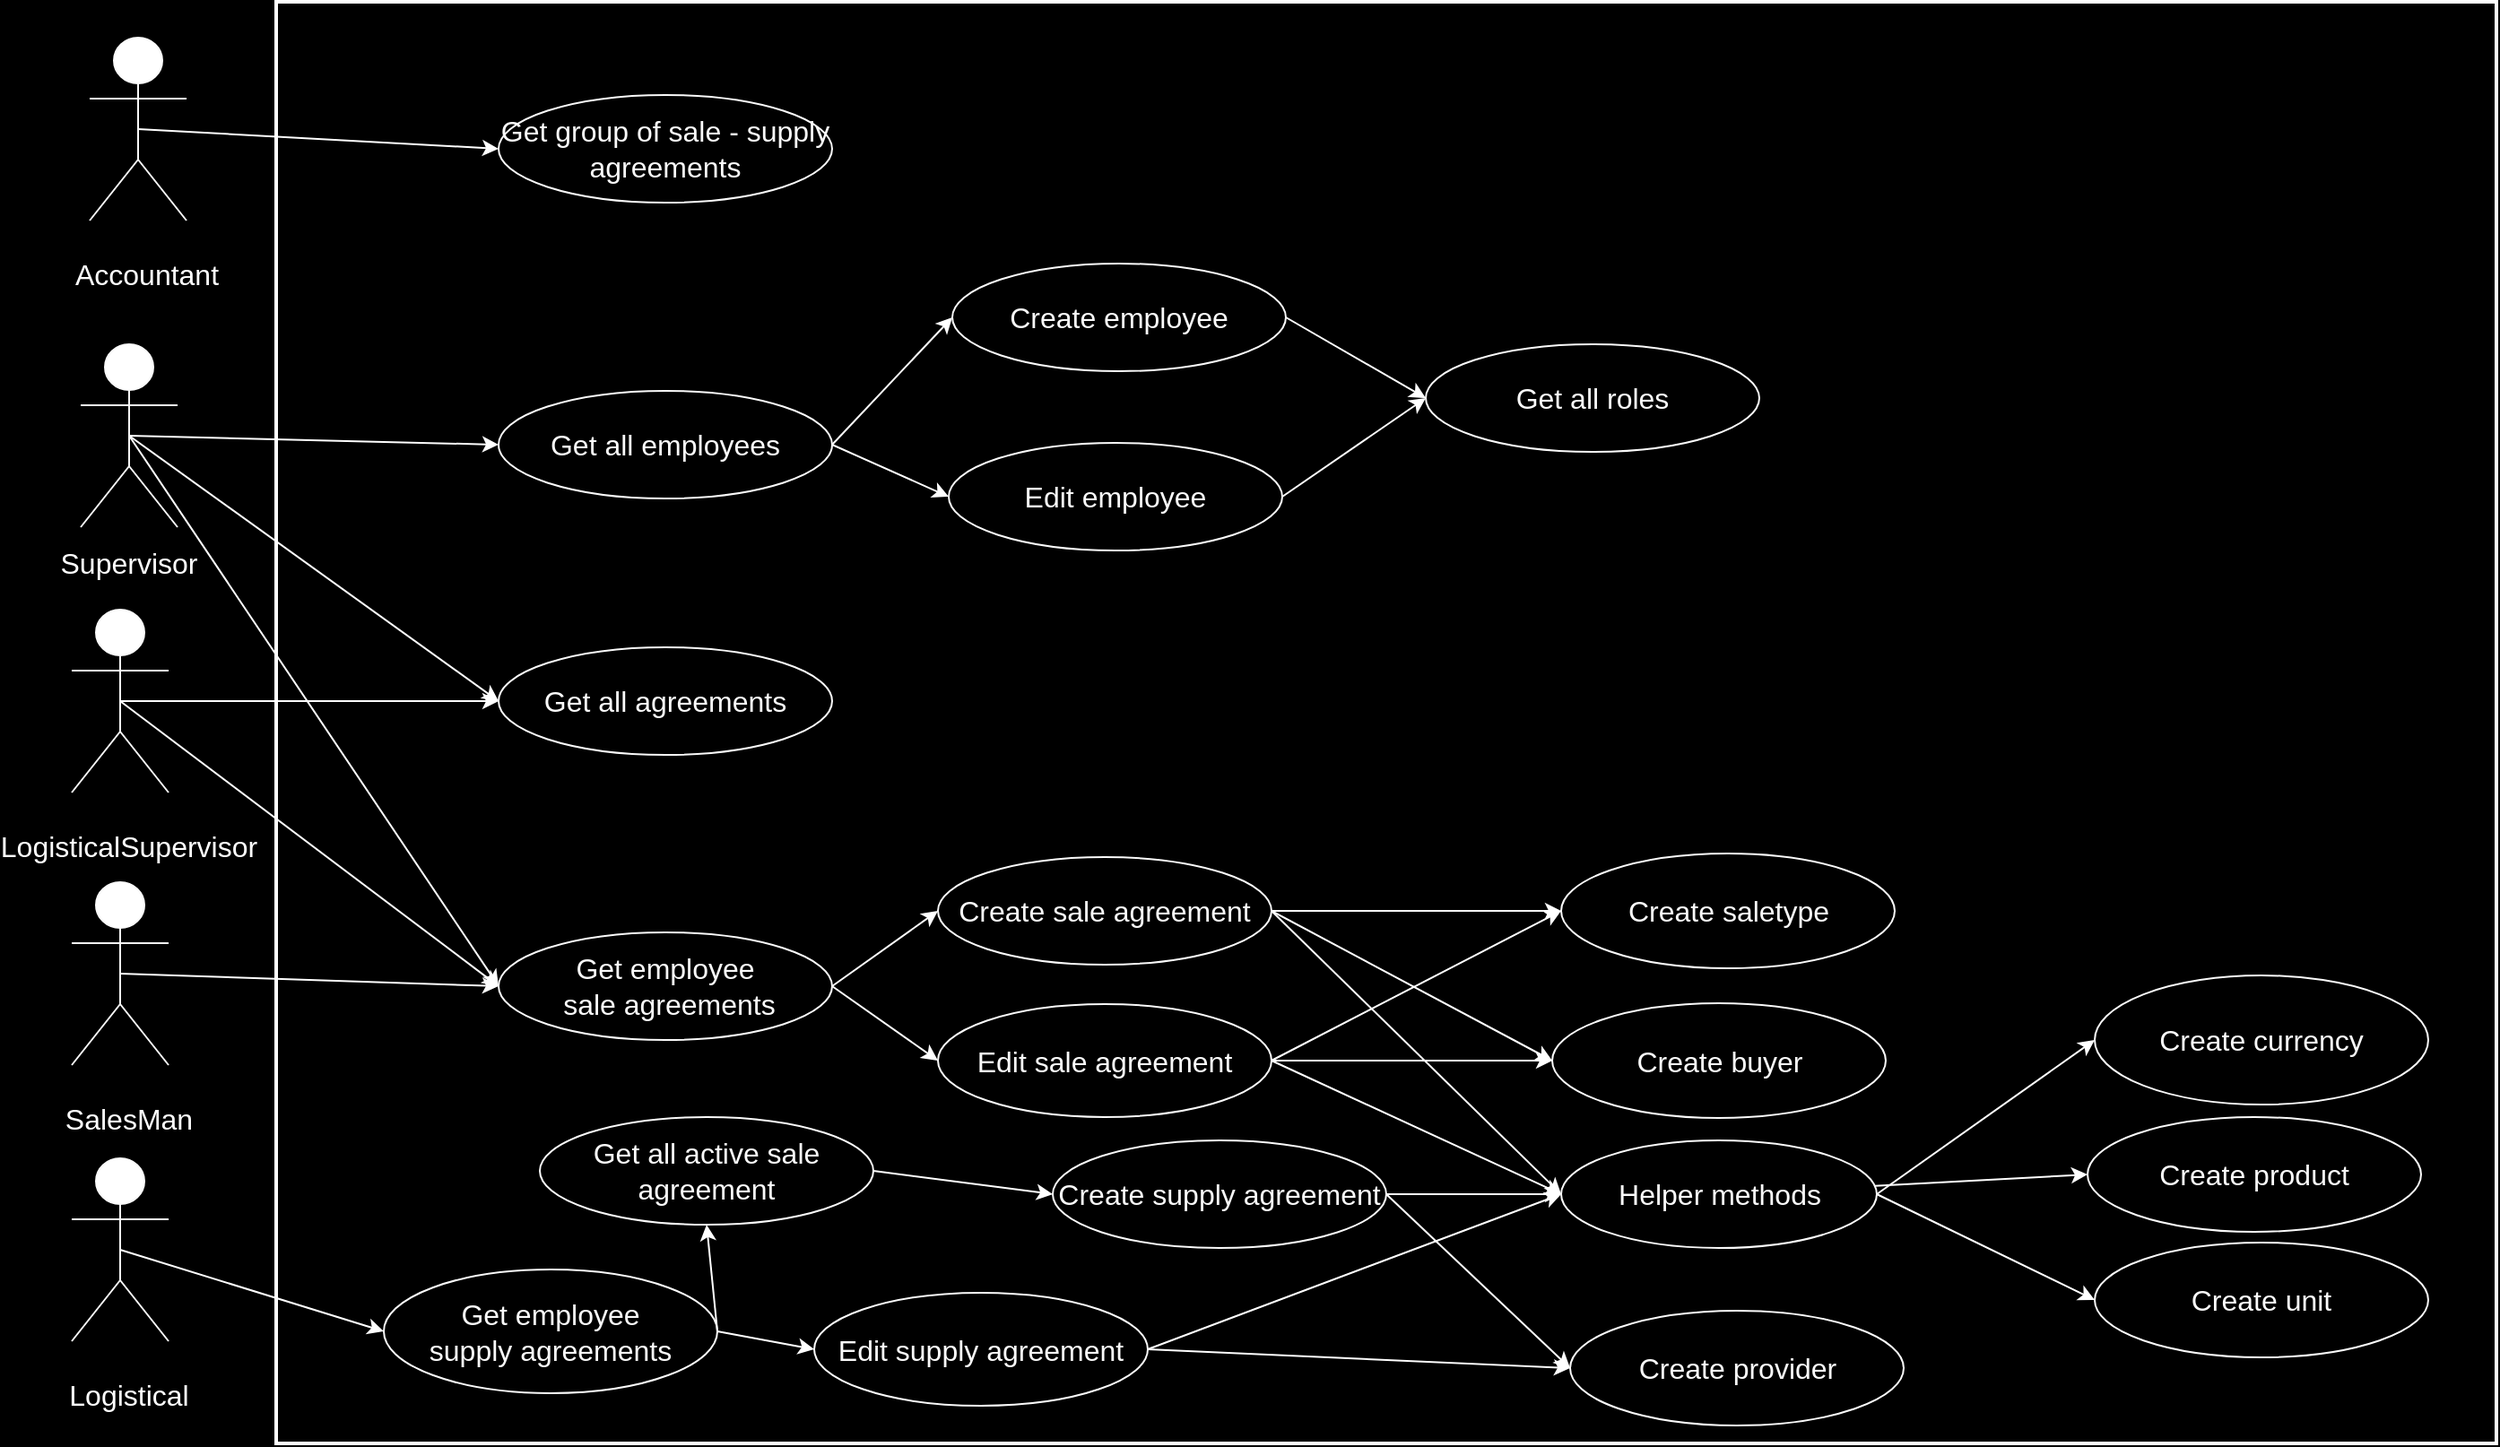 <mxfile version="23.1.5" type="device">
  <diagram name="Страница — 1" id="xJvbbVoPIL04P0teMrht">
    <mxGraphModel dx="2327" dy="1926" grid="0" gridSize="10" guides="1" tooltips="1" connect="1" arrows="1" fold="1" page="1" pageScale="1" pageWidth="827" pageHeight="1169" background="#000000" math="0" shadow="0">
      <root>
        <mxCell id="0" />
        <mxCell id="1" parent="0" />
        <mxCell id="fAuQlepYap5Bk5Slu7gm-83" value="" style="rounded=0;whiteSpace=wrap;html=1;strokeColor=#FFFFFF;strokeWidth=2;align=center;verticalAlign=middle;fontFamily=Helvetica;fontSize=12;fontColor=default;fillColor=none;" vertex="1" parent="1">
          <mxGeometry x="-77" y="-441" width="1238" height="804" as="geometry" />
        </mxCell>
        <mxCell id="fAuQlepYap5Bk5Slu7gm-80" style="edgeStyle=none;rounded=0;orthogonalLoop=1;jettySize=auto;html=1;exitX=0.5;exitY=0.5;exitDx=0;exitDy=0;exitPerimeter=0;entryX=0;entryY=0.5;entryDx=0;entryDy=0;strokeColor=#FFFFFF;align=center;verticalAlign=middle;fontFamily=Helvetica;fontSize=11;fontColor=default;labelBackgroundColor=default;endArrow=classic;" edge="1" parent="1" source="fAuQlepYap5Bk5Slu7gm-3" target="fAuQlepYap5Bk5Slu7gm-73">
          <mxGeometry relative="1" as="geometry" />
        </mxCell>
        <mxCell id="fAuQlepYap5Bk5Slu7gm-3" value="Actor" style="shape=umlActor;verticalLabelPosition=bottom;verticalAlign=top;html=1;outlineConnect=0;strokeColor=#FAFAFA;" vertex="1" parent="1">
          <mxGeometry x="-191" y="50" width="54" height="102" as="geometry" />
        </mxCell>
        <mxCell id="fAuQlepYap5Bk5Slu7gm-17" value="" style="rounded=0;orthogonalLoop=1;jettySize=auto;html=1;entryX=0;entryY=0.5;entryDx=0;entryDy=0;strokeColor=#FFFFFF;strokeWidth=1;fontColor=#FFFFFF;labelBackgroundColor=none;exitX=1;exitY=0.5;exitDx=0;exitDy=0;" edge="1" parent="1" source="fAuQlepYap5Bk5Slu7gm-5" target="fAuQlepYap5Bk5Slu7gm-11">
          <mxGeometry relative="1" as="geometry" />
        </mxCell>
        <mxCell id="fAuQlepYap5Bk5Slu7gm-20" style="rounded=0;orthogonalLoop=1;jettySize=auto;html=1;entryX=0;entryY=0.5;entryDx=0;entryDy=0;strokeColor=#FFFFFF;align=center;verticalAlign=middle;fontFamily=Helvetica;fontSize=11;fontColor=default;labelBackgroundColor=default;endArrow=classic;strokeWidth=1;" edge="1" parent="1" source="fAuQlepYap5Bk5Slu7gm-5" target="fAuQlepYap5Bk5Slu7gm-13">
          <mxGeometry relative="1" as="geometry" />
        </mxCell>
        <mxCell id="fAuQlepYap5Bk5Slu7gm-24" style="rounded=0;orthogonalLoop=1;jettySize=auto;html=1;exitX=1;exitY=0.5;exitDx=0;exitDy=0;entryX=0;entryY=0.5;entryDx=0;entryDy=0;strokeColor=#FFFFFF;align=center;verticalAlign=middle;fontFamily=Helvetica;fontSize=11;fontColor=default;labelBackgroundColor=default;endArrow=classic;strokeWidth=1;" edge="1" parent="1" source="fAuQlepYap5Bk5Slu7gm-5" target="fAuQlepYap5Bk5Slu7gm-15">
          <mxGeometry relative="1" as="geometry" />
        </mxCell>
        <mxCell id="fAuQlepYap5Bk5Slu7gm-5" value="Helper methods" style="ellipse;whiteSpace=wrap;html=1;fillColor=none;strokeColor=#FAFAFA;fontColor=#FAFAFA;fontSize=16;" vertex="1" parent="1">
          <mxGeometry x="639.5" y="194" width="176" height="60" as="geometry" />
        </mxCell>
        <mxCell id="fAuQlepYap5Bk5Slu7gm-7" value="" style="edgeStyle=orthogonalEdgeStyle;rounded=0;orthogonalLoop=1;jettySize=auto;html=1;strokeWidth=2;entryX=0;entryY=0.5;entryDx=0;entryDy=0;" edge="1" parent="1" source="fAuQlepYap5Bk5Slu7gm-6" target="fAuQlepYap5Bk5Slu7gm-5">
          <mxGeometry relative="1" as="geometry" />
        </mxCell>
        <mxCell id="fAuQlepYap5Bk5Slu7gm-27" style="rounded=0;orthogonalLoop=1;jettySize=auto;html=1;exitX=1;exitY=0.5;exitDx=0;exitDy=0;entryX=0;entryY=0.5;entryDx=0;entryDy=0;strokeColor=#FFFFFF;align=center;verticalAlign=middle;fontFamily=Helvetica;fontSize=11;fontColor=default;labelBackgroundColor=default;endArrow=classic;" edge="1" parent="1" source="fAuQlepYap5Bk5Slu7gm-6" target="fAuQlepYap5Bk5Slu7gm-5">
          <mxGeometry relative="1" as="geometry" />
        </mxCell>
        <mxCell id="fAuQlepYap5Bk5Slu7gm-46" style="edgeStyle=none;rounded=0;orthogonalLoop=1;jettySize=auto;html=1;exitX=1;exitY=0.5;exitDx=0;exitDy=0;entryX=0;entryY=0.5;entryDx=0;entryDy=0;strokeColor=#FFFFFF;align=center;verticalAlign=middle;fontFamily=Helvetica;fontSize=11;fontColor=default;labelBackgroundColor=default;endArrow=classic;" edge="1" parent="1" source="fAuQlepYap5Bk5Slu7gm-6" target="fAuQlepYap5Bk5Slu7gm-12">
          <mxGeometry relative="1" as="geometry" />
        </mxCell>
        <mxCell id="fAuQlepYap5Bk5Slu7gm-52" style="edgeStyle=none;rounded=0;orthogonalLoop=1;jettySize=auto;html=1;exitX=1;exitY=0.5;exitDx=0;exitDy=0;entryX=0;entryY=0.5;entryDx=0;entryDy=0;strokeColor=#FFFFFF;align=center;verticalAlign=middle;fontFamily=Helvetica;fontSize=11;fontColor=default;labelBackgroundColor=default;endArrow=classic;" edge="1" parent="1" source="fAuQlepYap5Bk5Slu7gm-6" target="fAuQlepYap5Bk5Slu7gm-14">
          <mxGeometry relative="1" as="geometry" />
        </mxCell>
        <mxCell id="fAuQlepYap5Bk5Slu7gm-6" value="Edit sale agreement" style="ellipse;whiteSpace=wrap;html=1;fillColor=none;strokeColor=#FAFAFA;fontColor=#FAFAFA;fontSize=16;" vertex="1" parent="1">
          <mxGeometry x="292" y="118" width="186" height="63" as="geometry" />
        </mxCell>
        <mxCell id="fAuQlepYap5Bk5Slu7gm-11" value="Create currency" style="ellipse;whiteSpace=wrap;html=1;fillColor=none;strokeColor=#FAFAFA;fontColor=#FAFAFA;fontSize=16;" vertex="1" parent="1">
          <mxGeometry x="937" y="102" width="186" height="72" as="geometry" />
        </mxCell>
        <mxCell id="fAuQlepYap5Bk5Slu7gm-12" value="Create buyer" style="ellipse;whiteSpace=wrap;html=1;fillColor=none;strokeColor=#FAFAFA;fontColor=#FAFAFA;fontSize=16;" vertex="1" parent="1">
          <mxGeometry x="634.5" y="117.5" width="186" height="64" as="geometry" />
        </mxCell>
        <mxCell id="fAuQlepYap5Bk5Slu7gm-13" value="Create product" style="ellipse;whiteSpace=wrap;html=1;fillColor=none;strokeColor=#FAFAFA;fontColor=#FAFAFA;fontSize=16;" vertex="1" parent="1">
          <mxGeometry x="933" y="181" width="186" height="64" as="geometry" />
        </mxCell>
        <mxCell id="fAuQlepYap5Bk5Slu7gm-14" value="Create saletype" style="ellipse;whiteSpace=wrap;html=1;fillColor=none;strokeColor=#FAFAFA;fontColor=#FAFAFA;fontSize=16;" vertex="1" parent="1">
          <mxGeometry x="639.5" y="34" width="186" height="64" as="geometry" />
        </mxCell>
        <mxCell id="fAuQlepYap5Bk5Slu7gm-15" value="Create unit" style="ellipse;whiteSpace=wrap;html=1;fillColor=none;strokeColor=#FAFAFA;fontColor=#FAFAFA;fontSize=16;" vertex="1" parent="1">
          <mxGeometry x="937" y="251" width="186" height="64" as="geometry" />
        </mxCell>
        <mxCell id="fAuQlepYap5Bk5Slu7gm-28" style="rounded=0;orthogonalLoop=1;jettySize=auto;html=1;exitX=1;exitY=0.5;exitDx=0;exitDy=0;strokeColor=#FFFFFF;align=center;verticalAlign=middle;fontFamily=Helvetica;fontSize=11;fontColor=default;labelBackgroundColor=default;endArrow=classic;entryX=0;entryY=0.5;entryDx=0;entryDy=0;" edge="1" parent="1" source="fAuQlepYap5Bk5Slu7gm-26" target="fAuQlepYap5Bk5Slu7gm-5">
          <mxGeometry relative="1" as="geometry">
            <mxPoint x="630.0" y="216.667" as="targetPoint" />
            <mxPoint x="414.0" y="152" as="sourcePoint" />
          </mxGeometry>
        </mxCell>
        <mxCell id="fAuQlepYap5Bk5Slu7gm-47" style="edgeStyle=none;rounded=0;orthogonalLoop=1;jettySize=auto;html=1;exitX=1;exitY=0.5;exitDx=0;exitDy=0;entryX=0;entryY=0.5;entryDx=0;entryDy=0;strokeColor=#FFFFFF;align=center;verticalAlign=middle;fontFamily=Helvetica;fontSize=11;fontColor=default;labelBackgroundColor=default;endArrow=classic;" edge="1" parent="1" source="fAuQlepYap5Bk5Slu7gm-26" target="fAuQlepYap5Bk5Slu7gm-14">
          <mxGeometry relative="1" as="geometry" />
        </mxCell>
        <mxCell id="fAuQlepYap5Bk5Slu7gm-53" style="edgeStyle=none;rounded=0;orthogonalLoop=1;jettySize=auto;html=1;exitX=1;exitY=0.5;exitDx=0;exitDy=0;entryX=0;entryY=0.5;entryDx=0;entryDy=0;strokeColor=#FFFFFF;align=center;verticalAlign=middle;fontFamily=Helvetica;fontSize=11;fontColor=default;labelBackgroundColor=default;endArrow=classic;" edge="1" parent="1" source="fAuQlepYap5Bk5Slu7gm-26" target="fAuQlepYap5Bk5Slu7gm-12">
          <mxGeometry relative="1" as="geometry" />
        </mxCell>
        <mxCell id="fAuQlepYap5Bk5Slu7gm-26" value="Create sale agreement" style="ellipse;whiteSpace=wrap;html=1;fillColor=none;strokeColor=#FAFAFA;fontColor=#FAFAFA;fontSize=16;" vertex="1" parent="1">
          <mxGeometry x="292" y="36" width="186" height="60" as="geometry" />
        </mxCell>
        <mxCell id="fAuQlepYap5Bk5Slu7gm-29" value="&lt;font style=&quot;font-size: 16px;&quot;&gt;SalesMan&lt;br&gt;&lt;/font&gt;" style="text;html=1;align=center;verticalAlign=middle;whiteSpace=wrap;rounded=0;fontFamily=Helvetica;fontSize=11;fontColor=#FFFFFF;labelBackgroundColor=none;" vertex="1" parent="1">
          <mxGeometry x="-201" y="167" width="84" height="30" as="geometry" />
        </mxCell>
        <mxCell id="fAuQlepYap5Bk5Slu7gm-79" style="edgeStyle=none;rounded=0;orthogonalLoop=1;jettySize=auto;html=1;exitX=0.5;exitY=0.5;exitDx=0;exitDy=0;exitPerimeter=0;entryX=0;entryY=0.5;entryDx=0;entryDy=0;strokeColor=#FFFFFF;align=center;verticalAlign=middle;fontFamily=Helvetica;fontSize=11;fontColor=default;labelBackgroundColor=default;endArrow=classic;" edge="1" parent="1" source="fAuQlepYap5Bk5Slu7gm-30" target="fAuQlepYap5Bk5Slu7gm-74">
          <mxGeometry relative="1" as="geometry" />
        </mxCell>
        <mxCell id="fAuQlepYap5Bk5Slu7gm-30" value="Actor" style="shape=umlActor;verticalLabelPosition=bottom;verticalAlign=top;html=1;outlineConnect=0;strokeColor=#FAFAFA;" vertex="1" parent="1">
          <mxGeometry x="-191" y="204" width="54" height="102" as="geometry" />
        </mxCell>
        <mxCell id="fAuQlepYap5Bk5Slu7gm-31" value="&lt;font style=&quot;font-size: 16px;&quot;&gt;Logistical&lt;br&gt;&lt;/font&gt;" style="text;html=1;align=center;verticalAlign=middle;whiteSpace=wrap;rounded=0;fontFamily=Helvetica;fontSize=11;fontColor=#FFFFFF;labelBackgroundColor=none;" vertex="1" parent="1">
          <mxGeometry x="-201" y="321" width="84" height="30" as="geometry" />
        </mxCell>
        <mxCell id="fAuQlepYap5Bk5Slu7gm-82" style="edgeStyle=none;rounded=0;orthogonalLoop=1;jettySize=auto;html=1;exitX=0.5;exitY=0.5;exitDx=0;exitDy=0;exitPerimeter=0;entryX=0;entryY=0.5;entryDx=0;entryDy=0;strokeColor=#FFFFFF;align=center;verticalAlign=middle;fontFamily=Helvetica;fontSize=11;fontColor=default;labelBackgroundColor=default;endArrow=classic;" edge="1" parent="1" source="fAuQlepYap5Bk5Slu7gm-33" target="fAuQlepYap5Bk5Slu7gm-73">
          <mxGeometry relative="1" as="geometry" />
        </mxCell>
        <mxCell id="fAuQlepYap5Bk5Slu7gm-88" style="edgeStyle=none;rounded=0;orthogonalLoop=1;jettySize=auto;html=1;exitX=0.5;exitY=0.5;exitDx=0;exitDy=0;exitPerimeter=0;entryX=0;entryY=0.5;entryDx=0;entryDy=0;strokeColor=#FFFFFF;align=center;verticalAlign=middle;fontFamily=Helvetica;fontSize=12;fontColor=default;labelBackgroundColor=default;endArrow=classic;" edge="1" parent="1" source="fAuQlepYap5Bk5Slu7gm-33" target="fAuQlepYap5Bk5Slu7gm-85">
          <mxGeometry relative="1" as="geometry" />
        </mxCell>
        <mxCell id="fAuQlepYap5Bk5Slu7gm-33" value="Actor" style="shape=umlActor;verticalLabelPosition=bottom;verticalAlign=top;html=1;outlineConnect=0;strokeColor=#FAFAFA;" vertex="1" parent="1">
          <mxGeometry x="-191" y="-102" width="54" height="102" as="geometry" />
        </mxCell>
        <mxCell id="fAuQlepYap5Bk5Slu7gm-34" value="&lt;font style=&quot;font-size: 16px;&quot;&gt;LogisticalSupervisor&lt;br&gt;&lt;/font&gt;" style="text;html=1;align=center;verticalAlign=middle;whiteSpace=wrap;rounded=0;fontFamily=Helvetica;fontSize=11;fontColor=#FFFFFF;labelBackgroundColor=none;" vertex="1" parent="1">
          <mxGeometry x="-201" y="15" width="84" height="30" as="geometry" />
        </mxCell>
        <mxCell id="fAuQlepYap5Bk5Slu7gm-90" style="edgeStyle=none;rounded=0;orthogonalLoop=1;jettySize=auto;html=1;exitX=0.5;exitY=0.5;exitDx=0;exitDy=0;exitPerimeter=0;entryX=0;entryY=0.5;entryDx=0;entryDy=0;strokeColor=#FFFFFF;align=center;verticalAlign=middle;fontFamily=Helvetica;fontSize=12;fontColor=default;labelBackgroundColor=default;endArrow=classic;" edge="1" parent="1" source="fAuQlepYap5Bk5Slu7gm-36" target="fAuQlepYap5Bk5Slu7gm-89">
          <mxGeometry relative="1" as="geometry" />
        </mxCell>
        <mxCell id="fAuQlepYap5Bk5Slu7gm-36" value="Actor" style="shape=umlActor;verticalLabelPosition=bottom;verticalAlign=top;html=1;outlineConnect=0;strokeColor=#FAFAFA;" vertex="1" parent="1">
          <mxGeometry x="-181" y="-421" width="54" height="102" as="geometry" />
        </mxCell>
        <mxCell id="fAuQlepYap5Bk5Slu7gm-37" value="&lt;font style=&quot;font-size: 16px;&quot;&gt;Accountant&lt;br&gt;&lt;/font&gt;" style="text;html=1;align=center;verticalAlign=middle;whiteSpace=wrap;rounded=0;fontFamily=Helvetica;fontSize=11;fontColor=#FFFFFF;labelBackgroundColor=none;" vertex="1" parent="1">
          <mxGeometry x="-191" y="-304" width="84" height="30" as="geometry" />
        </mxCell>
        <mxCell id="fAuQlepYap5Bk5Slu7gm-45" style="edgeStyle=none;rounded=0;orthogonalLoop=1;jettySize=auto;html=1;exitX=1;exitY=0.5;exitDx=0;exitDy=0;strokeColor=#FFFFFF;align=center;verticalAlign=middle;fontFamily=Helvetica;fontSize=11;fontColor=default;labelBackgroundColor=default;endArrow=classic;entryX=0;entryY=0.5;entryDx=0;entryDy=0;" edge="1" parent="1" source="fAuQlepYap5Bk5Slu7gm-40" target="fAuQlepYap5Bk5Slu7gm-5">
          <mxGeometry relative="1" as="geometry">
            <mxPoint x="660.0" y="212.6" as="targetPoint" />
          </mxGeometry>
        </mxCell>
        <mxCell id="fAuQlepYap5Bk5Slu7gm-54" style="edgeStyle=none;rounded=0;orthogonalLoop=1;jettySize=auto;html=1;exitX=1;exitY=0.5;exitDx=0;exitDy=0;entryX=0;entryY=0.5;entryDx=0;entryDy=0;strokeColor=#FFFFFF;align=center;verticalAlign=middle;fontFamily=Helvetica;fontSize=11;fontColor=default;labelBackgroundColor=default;endArrow=classic;" edge="1" parent="1" source="fAuQlepYap5Bk5Slu7gm-40" target="fAuQlepYap5Bk5Slu7gm-48">
          <mxGeometry relative="1" as="geometry" />
        </mxCell>
        <mxCell id="fAuQlepYap5Bk5Slu7gm-40" value="Edit supply agreement" style="ellipse;whiteSpace=wrap;html=1;fillColor=none;strokeColor=#FAFAFA;fontColor=#FAFAFA;fontSize=16;" vertex="1" parent="1">
          <mxGeometry x="223" y="279" width="186" height="63" as="geometry" />
        </mxCell>
        <mxCell id="fAuQlepYap5Bk5Slu7gm-44" style="edgeStyle=none;rounded=0;orthogonalLoop=1;jettySize=auto;html=1;exitX=1;exitY=0.5;exitDx=0;exitDy=0;entryX=0;entryY=0.5;entryDx=0;entryDy=0;strokeColor=#FFFFFF;align=center;verticalAlign=middle;fontFamily=Helvetica;fontSize=11;fontColor=default;labelBackgroundColor=default;endArrow=classic;" edge="1" parent="1" source="fAuQlepYap5Bk5Slu7gm-41" target="fAuQlepYap5Bk5Slu7gm-5">
          <mxGeometry relative="1" as="geometry" />
        </mxCell>
        <mxCell id="fAuQlepYap5Bk5Slu7gm-50" style="edgeStyle=none;rounded=0;orthogonalLoop=1;jettySize=auto;html=1;exitX=1;exitY=0.5;exitDx=0;exitDy=0;entryX=0;entryY=0.5;entryDx=0;entryDy=0;strokeColor=#FFFFFF;align=center;verticalAlign=middle;fontFamily=Helvetica;fontSize=11;fontColor=default;labelBackgroundColor=default;endArrow=classic;" edge="1" parent="1" source="fAuQlepYap5Bk5Slu7gm-41" target="fAuQlepYap5Bk5Slu7gm-48">
          <mxGeometry relative="1" as="geometry" />
        </mxCell>
        <mxCell id="fAuQlepYap5Bk5Slu7gm-41" value="Create supply&amp;nbsp;agreement" style="ellipse;whiteSpace=wrap;html=1;fillColor=none;strokeColor=#FAFAFA;fontColor=#FAFAFA;fontSize=16;" vertex="1" parent="1">
          <mxGeometry x="356" y="194" width="186" height="60" as="geometry" />
        </mxCell>
        <mxCell id="fAuQlepYap5Bk5Slu7gm-48" value="Create provider" style="ellipse;whiteSpace=wrap;html=1;fillColor=none;strokeColor=#FAFAFA;fontColor=#FAFAFA;fontSize=16;" vertex="1" parent="1">
          <mxGeometry x="644.5" y="289" width="186" height="64" as="geometry" />
        </mxCell>
        <mxCell id="fAuQlepYap5Bk5Slu7gm-81" style="edgeStyle=none;rounded=0;orthogonalLoop=1;jettySize=auto;html=1;exitX=0.5;exitY=0.5;exitDx=0;exitDy=0;exitPerimeter=0;entryX=0;entryY=0.5;entryDx=0;entryDy=0;strokeColor=#FFFFFF;align=center;verticalAlign=middle;fontFamily=Helvetica;fontSize=11;fontColor=default;labelBackgroundColor=default;endArrow=classic;" edge="1" parent="1" source="fAuQlepYap5Bk5Slu7gm-68" target="fAuQlepYap5Bk5Slu7gm-73">
          <mxGeometry relative="1" as="geometry" />
        </mxCell>
        <mxCell id="fAuQlepYap5Bk5Slu7gm-86" style="edgeStyle=none;rounded=0;orthogonalLoop=1;jettySize=auto;html=1;exitX=0.5;exitY=0.5;exitDx=0;exitDy=0;exitPerimeter=0;entryX=0;entryY=0.5;entryDx=0;entryDy=0;strokeColor=#FFFFFF;align=center;verticalAlign=middle;fontFamily=Helvetica;fontSize=12;fontColor=default;labelBackgroundColor=default;endArrow=classic;" edge="1" parent="1" source="fAuQlepYap5Bk5Slu7gm-68" target="fAuQlepYap5Bk5Slu7gm-85">
          <mxGeometry relative="1" as="geometry" />
        </mxCell>
        <mxCell id="fAuQlepYap5Bk5Slu7gm-93" style="edgeStyle=none;rounded=0;orthogonalLoop=1;jettySize=auto;html=1;exitX=0.5;exitY=0.5;exitDx=0;exitDy=0;exitPerimeter=0;entryX=0;entryY=0.5;entryDx=0;entryDy=0;strokeColor=#FFFFFF;align=center;verticalAlign=middle;fontFamily=Helvetica;fontSize=12;fontColor=default;labelBackgroundColor=default;endArrow=classic;" edge="1" parent="1" source="fAuQlepYap5Bk5Slu7gm-68" target="fAuQlepYap5Bk5Slu7gm-91">
          <mxGeometry relative="1" as="geometry" />
        </mxCell>
        <mxCell id="fAuQlepYap5Bk5Slu7gm-68" value="Actor" style="shape=umlActor;verticalLabelPosition=bottom;verticalAlign=top;html=1;outlineConnect=0;strokeColor=#FAFAFA;" vertex="1" parent="1">
          <mxGeometry x="-186" y="-250" width="54" height="102" as="geometry" />
        </mxCell>
        <mxCell id="fAuQlepYap5Bk5Slu7gm-69" value="&lt;font style=&quot;font-size: 16px;&quot;&gt;Supervisor&lt;br&gt;&lt;/font&gt;" style="text;html=1;align=center;verticalAlign=middle;whiteSpace=wrap;rounded=0;fontFamily=Helvetica;fontSize=11;fontColor=#FFFFFF;labelBackgroundColor=none;" vertex="1" parent="1">
          <mxGeometry x="-201" y="-143" width="84" height="30" as="geometry" />
        </mxCell>
        <mxCell id="fAuQlepYap5Bk5Slu7gm-75" style="edgeStyle=none;rounded=0;orthogonalLoop=1;jettySize=auto;html=1;exitX=1;exitY=0.5;exitDx=0;exitDy=0;entryX=0;entryY=0.5;entryDx=0;entryDy=0;strokeColor=#FFFFFF;align=center;verticalAlign=middle;fontFamily=Helvetica;fontSize=11;fontColor=default;labelBackgroundColor=default;endArrow=classic;" edge="1" parent="1" source="fAuQlepYap5Bk5Slu7gm-73" target="fAuQlepYap5Bk5Slu7gm-26">
          <mxGeometry relative="1" as="geometry" />
        </mxCell>
        <mxCell id="fAuQlepYap5Bk5Slu7gm-76" style="edgeStyle=none;rounded=0;orthogonalLoop=1;jettySize=auto;html=1;exitX=1;exitY=0.5;exitDx=0;exitDy=0;entryX=0;entryY=0.5;entryDx=0;entryDy=0;strokeColor=#FFFFFF;align=center;verticalAlign=middle;fontFamily=Helvetica;fontSize=11;fontColor=default;labelBackgroundColor=default;endArrow=classic;" edge="1" parent="1" source="fAuQlepYap5Bk5Slu7gm-73" target="fAuQlepYap5Bk5Slu7gm-6">
          <mxGeometry relative="1" as="geometry" />
        </mxCell>
        <mxCell id="fAuQlepYap5Bk5Slu7gm-73" value="Get employee&lt;br&gt;&amp;nbsp;sale agreements" style="ellipse;whiteSpace=wrap;html=1;fillColor=none;strokeColor=#FAFAFA;fontColor=#FAFAFA;fontSize=16;" vertex="1" parent="1">
          <mxGeometry x="47" y="78" width="186" height="60" as="geometry" />
        </mxCell>
        <mxCell id="fAuQlepYap5Bk5Slu7gm-78" style="edgeStyle=none;rounded=0;orthogonalLoop=1;jettySize=auto;html=1;exitX=1;exitY=0.5;exitDx=0;exitDy=0;entryX=0;entryY=0.5;entryDx=0;entryDy=0;strokeColor=#FFFFFF;align=center;verticalAlign=middle;fontFamily=Helvetica;fontSize=11;fontColor=default;labelBackgroundColor=default;endArrow=classic;" edge="1" parent="1" source="fAuQlepYap5Bk5Slu7gm-74" target="fAuQlepYap5Bk5Slu7gm-40">
          <mxGeometry relative="1" as="geometry" />
        </mxCell>
        <mxCell id="fAuQlepYap5Bk5Slu7gm-109" style="edgeStyle=none;rounded=0;orthogonalLoop=1;jettySize=auto;html=1;exitX=1;exitY=0.5;exitDx=0;exitDy=0;entryX=0.5;entryY=1;entryDx=0;entryDy=0;strokeColor=#FFFFFF;align=center;verticalAlign=middle;fontFamily=Helvetica;fontSize=12;fontColor=default;labelBackgroundColor=default;endArrow=classic;" edge="1" parent="1" source="fAuQlepYap5Bk5Slu7gm-74" target="fAuQlepYap5Bk5Slu7gm-103">
          <mxGeometry relative="1" as="geometry" />
        </mxCell>
        <mxCell id="fAuQlepYap5Bk5Slu7gm-74" value="Get employee supply&amp;nbsp;agreements" style="ellipse;whiteSpace=wrap;html=1;fillColor=none;strokeColor=#FAFAFA;fontColor=#FAFAFA;fontSize=16;" vertex="1" parent="1">
          <mxGeometry x="-17" y="266" width="186" height="69" as="geometry" />
        </mxCell>
        <mxCell id="fAuQlepYap5Bk5Slu7gm-85" value="Get all agreements" style="ellipse;whiteSpace=wrap;html=1;fillColor=none;strokeColor=#FAFAFA;fontColor=#FAFAFA;fontSize=16;" vertex="1" parent="1">
          <mxGeometry x="47" y="-81" width="186" height="60" as="geometry" />
        </mxCell>
        <mxCell id="fAuQlepYap5Bk5Slu7gm-89" value="Get group of sale - supply agreements" style="ellipse;whiteSpace=wrap;html=1;fillColor=none;strokeColor=#FAFAFA;fontColor=#FAFAFA;fontSize=16;" vertex="1" parent="1">
          <mxGeometry x="47" y="-389" width="186" height="60" as="geometry" />
        </mxCell>
        <mxCell id="fAuQlepYap5Bk5Slu7gm-96" style="edgeStyle=none;rounded=0;orthogonalLoop=1;jettySize=auto;html=1;exitX=1;exitY=0.5;exitDx=0;exitDy=0;entryX=0;entryY=0.5;entryDx=0;entryDy=0;strokeColor=#FFFFFF;align=center;verticalAlign=middle;fontFamily=Helvetica;fontSize=12;fontColor=default;labelBackgroundColor=default;endArrow=classic;" edge="1" parent="1" source="fAuQlepYap5Bk5Slu7gm-91" target="fAuQlepYap5Bk5Slu7gm-92">
          <mxGeometry relative="1" as="geometry" />
        </mxCell>
        <mxCell id="fAuQlepYap5Bk5Slu7gm-97" style="edgeStyle=none;rounded=0;orthogonalLoop=1;jettySize=auto;html=1;exitX=1;exitY=0.5;exitDx=0;exitDy=0;entryX=0;entryY=0.5;entryDx=0;entryDy=0;strokeColor=#FFFFFF;align=center;verticalAlign=middle;fontFamily=Helvetica;fontSize=12;fontColor=default;labelBackgroundColor=default;endArrow=classic;" edge="1" parent="1" source="fAuQlepYap5Bk5Slu7gm-91" target="fAuQlepYap5Bk5Slu7gm-95">
          <mxGeometry relative="1" as="geometry" />
        </mxCell>
        <mxCell id="fAuQlepYap5Bk5Slu7gm-91" value="Get all employees" style="ellipse;whiteSpace=wrap;html=1;fillColor=none;strokeColor=#FAFAFA;fontColor=#FAFAFA;fontSize=16;" vertex="1" parent="1">
          <mxGeometry x="47" y="-224" width="186" height="60" as="geometry" />
        </mxCell>
        <mxCell id="fAuQlepYap5Bk5Slu7gm-100" style="edgeStyle=none;rounded=0;orthogonalLoop=1;jettySize=auto;html=1;exitX=1;exitY=0.5;exitDx=0;exitDy=0;entryX=0;entryY=0.5;entryDx=0;entryDy=0;strokeColor=#FFFFFF;align=center;verticalAlign=middle;fontFamily=Helvetica;fontSize=12;fontColor=default;labelBackgroundColor=default;endArrow=classic;" edge="1" parent="1" source="fAuQlepYap5Bk5Slu7gm-92" target="fAuQlepYap5Bk5Slu7gm-98">
          <mxGeometry relative="1" as="geometry" />
        </mxCell>
        <mxCell id="fAuQlepYap5Bk5Slu7gm-92" value="Create employee" style="ellipse;whiteSpace=wrap;html=1;fillColor=none;strokeColor=#FAFAFA;fontColor=#FAFAFA;fontSize=16;" vertex="1" parent="1">
          <mxGeometry x="300" y="-295" width="186" height="60" as="geometry" />
        </mxCell>
        <mxCell id="fAuQlepYap5Bk5Slu7gm-102" style="edgeStyle=none;rounded=0;orthogonalLoop=1;jettySize=auto;html=1;exitX=1;exitY=0.5;exitDx=0;exitDy=0;entryX=0;entryY=0.5;entryDx=0;entryDy=0;strokeColor=#FFFFFF;align=center;verticalAlign=middle;fontFamily=Helvetica;fontSize=12;fontColor=default;labelBackgroundColor=default;endArrow=classic;" edge="1" parent="1" source="fAuQlepYap5Bk5Slu7gm-95" target="fAuQlepYap5Bk5Slu7gm-98">
          <mxGeometry relative="1" as="geometry" />
        </mxCell>
        <mxCell id="fAuQlepYap5Bk5Slu7gm-95" value="Edit employee" style="ellipse;whiteSpace=wrap;html=1;fillColor=none;strokeColor=#FAFAFA;fontColor=#FAFAFA;fontSize=16;" vertex="1" parent="1">
          <mxGeometry x="298" y="-195" width="186" height="60" as="geometry" />
        </mxCell>
        <mxCell id="fAuQlepYap5Bk5Slu7gm-98" value="Get all roles" style="ellipse;whiteSpace=wrap;html=1;fillColor=none;strokeColor=#FAFAFA;fontColor=#FAFAFA;fontSize=16;" vertex="1" parent="1">
          <mxGeometry x="564" y="-250" width="186" height="60" as="geometry" />
        </mxCell>
        <mxCell id="fAuQlepYap5Bk5Slu7gm-107" style="edgeStyle=none;rounded=0;orthogonalLoop=1;jettySize=auto;html=1;exitX=1;exitY=0.5;exitDx=0;exitDy=0;entryX=0;entryY=0.5;entryDx=0;entryDy=0;strokeColor=#FFFFFF;align=center;verticalAlign=middle;fontFamily=Helvetica;fontSize=12;fontColor=default;labelBackgroundColor=default;endArrow=classic;" edge="1" parent="1" source="fAuQlepYap5Bk5Slu7gm-103" target="fAuQlepYap5Bk5Slu7gm-41">
          <mxGeometry relative="1" as="geometry" />
        </mxCell>
        <mxCell id="fAuQlepYap5Bk5Slu7gm-103" value="Get all active sale agreement" style="ellipse;whiteSpace=wrap;html=1;fillColor=none;strokeColor=#FAFAFA;fontColor=#FAFAFA;fontSize=16;" vertex="1" parent="1">
          <mxGeometry x="70" y="181" width="186" height="60" as="geometry" />
        </mxCell>
      </root>
    </mxGraphModel>
  </diagram>
</mxfile>
